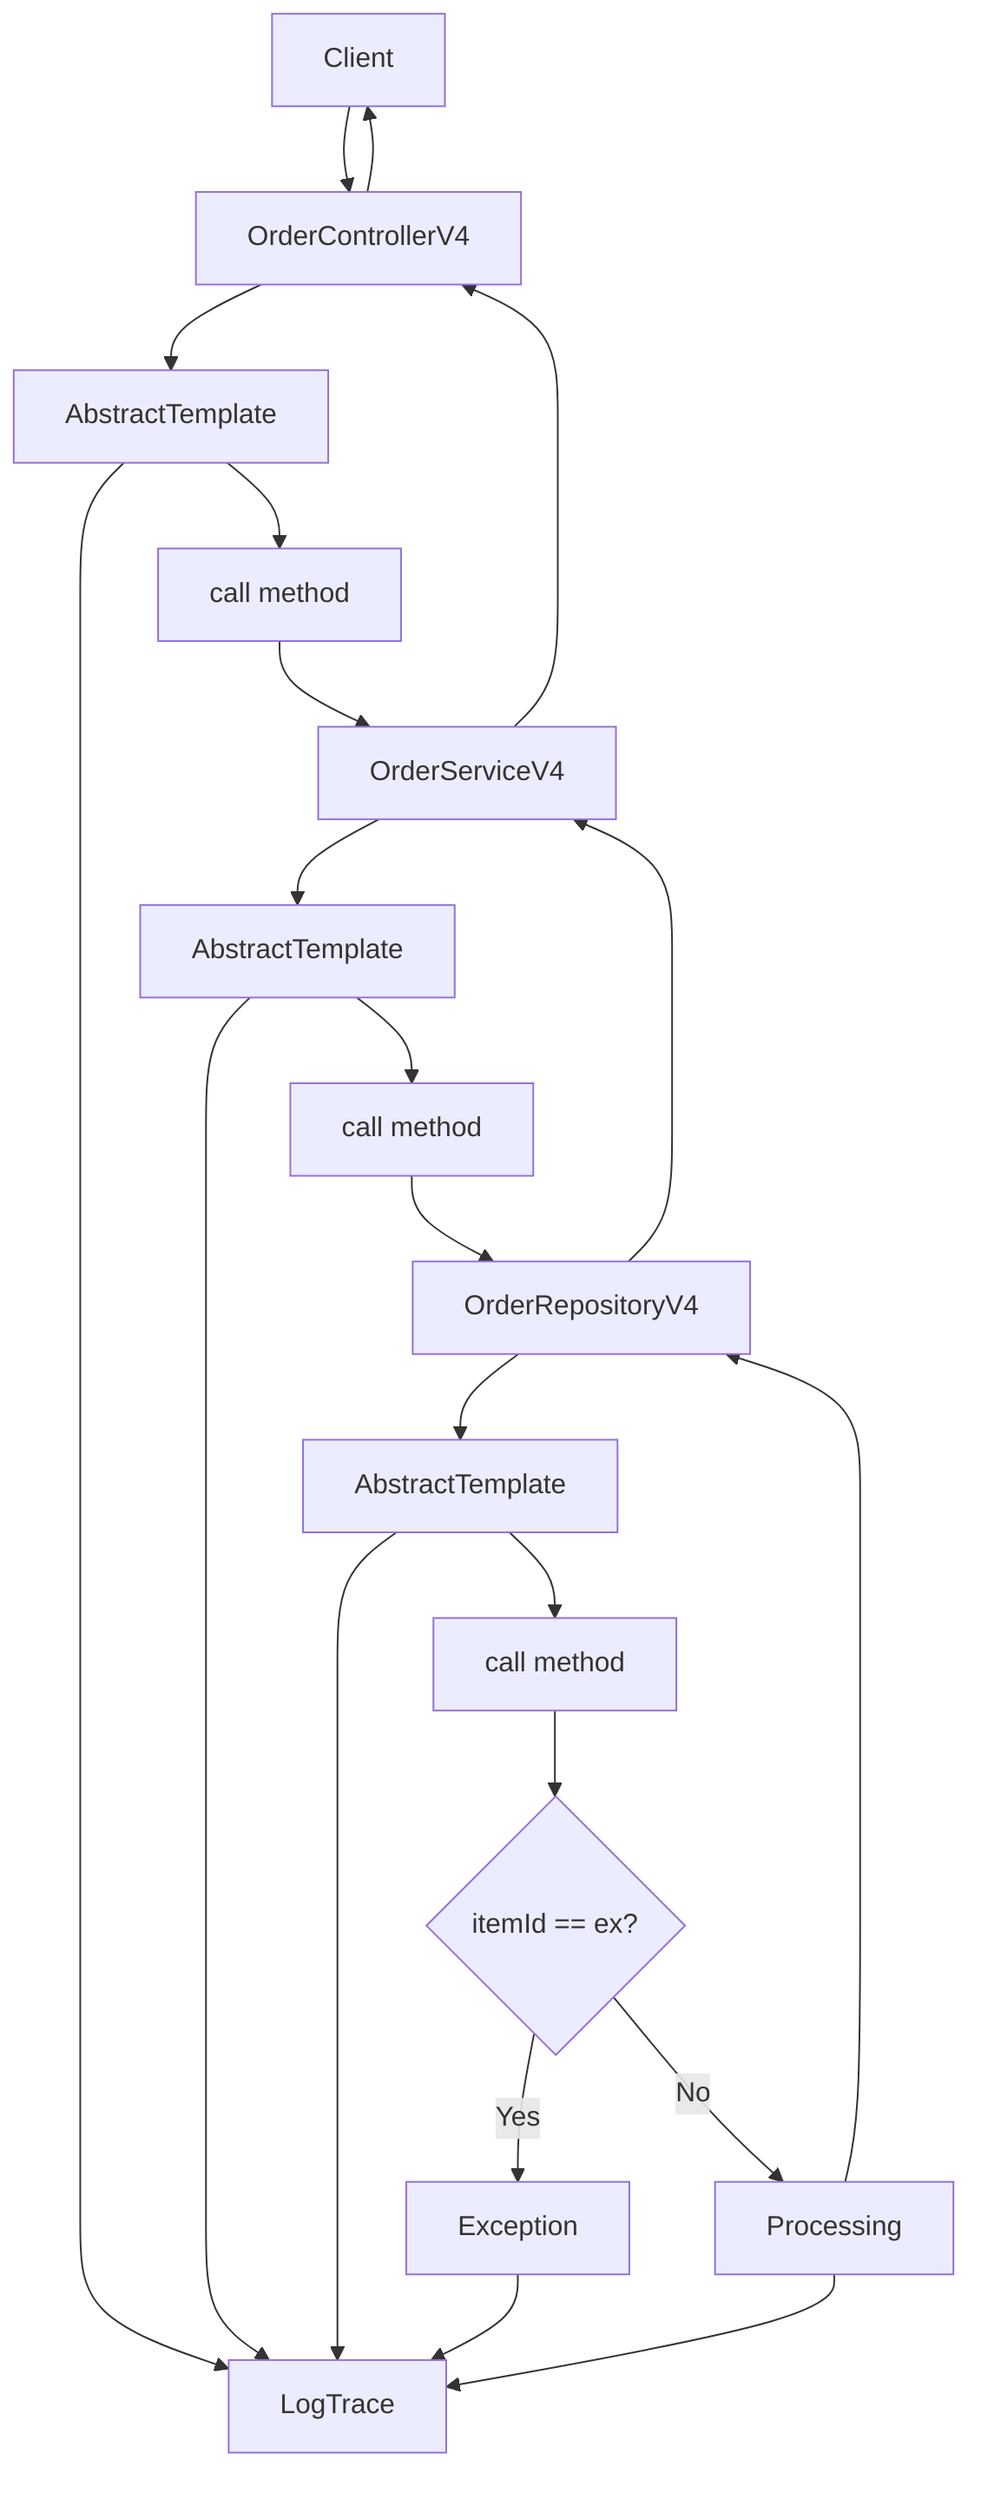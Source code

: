flowchart TD
    A[Client] --> B[OrderControllerV4]
    
    B --> C[AbstractTemplate<String>]
    C --> D[LogTrace]
    C --> E[call method]
    E --> F[OrderServiceV4]
    
    F --> G[AbstractTemplate<Void>]
    G --> D
    G --> H[call method]
    H --> I[OrderRepositoryV4]
    
    I --> J[AbstractTemplate<Void>]
    J --> D
    J --> K[call method]
    
    K --> L{itemId == ex?}
    L -->|Yes| M[Exception]
    L -->|No| N[Processing]
    
    M --> D
    N --> D
    
    N --> I
    I --> F
    F --> B
    B --> A